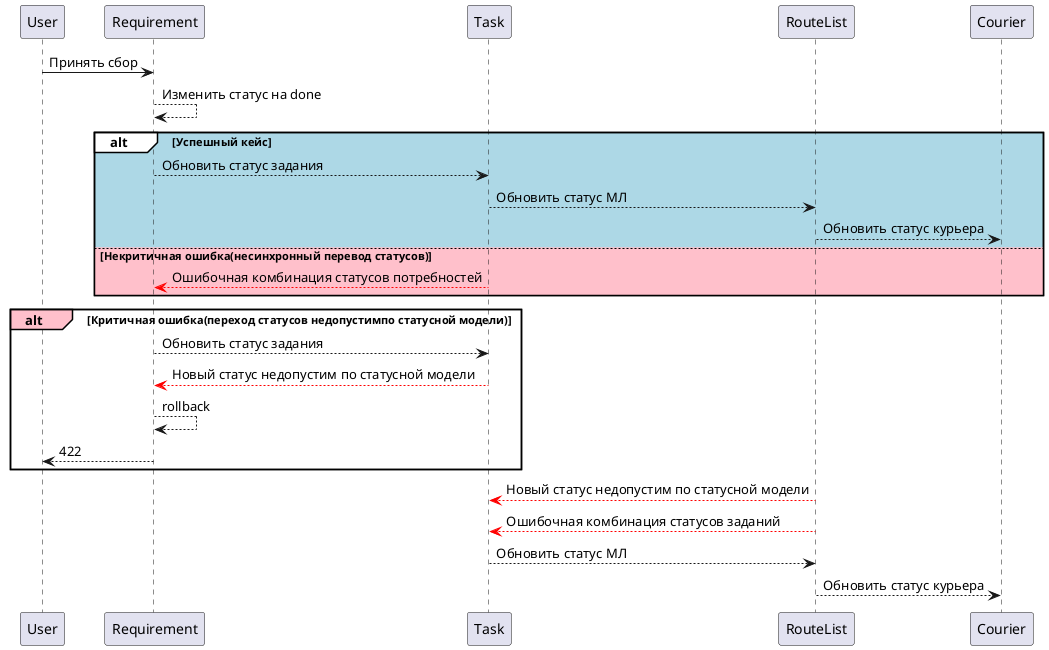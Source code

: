 @startuml
User -> Requirement: Принять сбор
Requirement --> Requirement: Изменить статус на done





alt#White #LightBlue Успешный кейс
    Requirement --> Task:  Обновить статус задания
    Task --> RouteList: Обновить статус МЛ
    RouteList --> Courier: Обновить статус курьера

else #Pink Некритичная ошибка(несинхронный перевод статусов)
    Task -[#red]-> Requirement:  Ошибочная комбинация статусов потребностей

end

   alt#Pink Критичная ошибка(переход статусов недопустимпо статусной модели)
    Requirement --> Task:  Обновить статус задания
    Task -[#red]-> Requirement: Новый статус недопустим по статусной модели
    Requirement --> Requirement : rollback
    Requirement --> User: 422


    
end

RouteList -[#red]-> Task: Новый статус недопустим по статусной модели
RouteList -[#red]-> Task: Ошибочная комбинация статусов заданий
    Task --> RouteList: Обновить статус МЛ
    RouteList --> Courier: Обновить статус курьера

@enduml